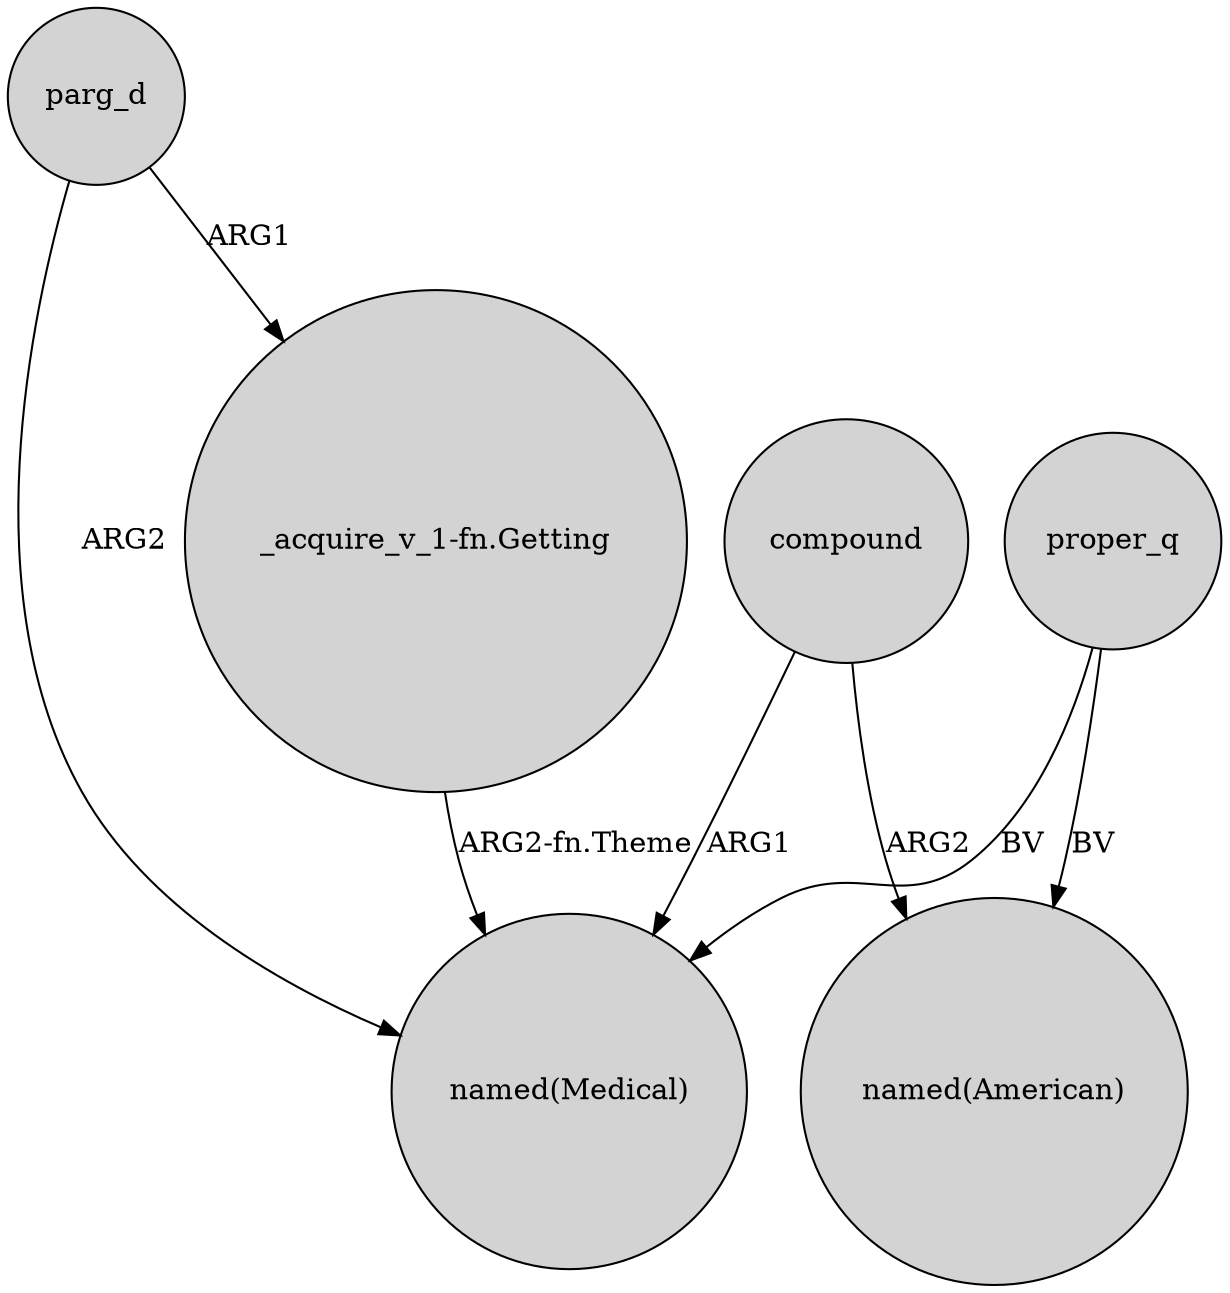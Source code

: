 digraph {
	node [shape=circle style=filled]
	parg_d -> "named(Medical)" [label=ARG2]
	"_acquire_v_1-fn.Getting" -> "named(Medical)" [label="ARG2-fn.Theme"]
	compound -> "named(Medical)" [label=ARG1]
	proper_q -> "named(American)" [label=BV]
	parg_d -> "_acquire_v_1-fn.Getting" [label=ARG1]
	compound -> "named(American)" [label=ARG2]
	proper_q -> "named(Medical)" [label=BV]
}
